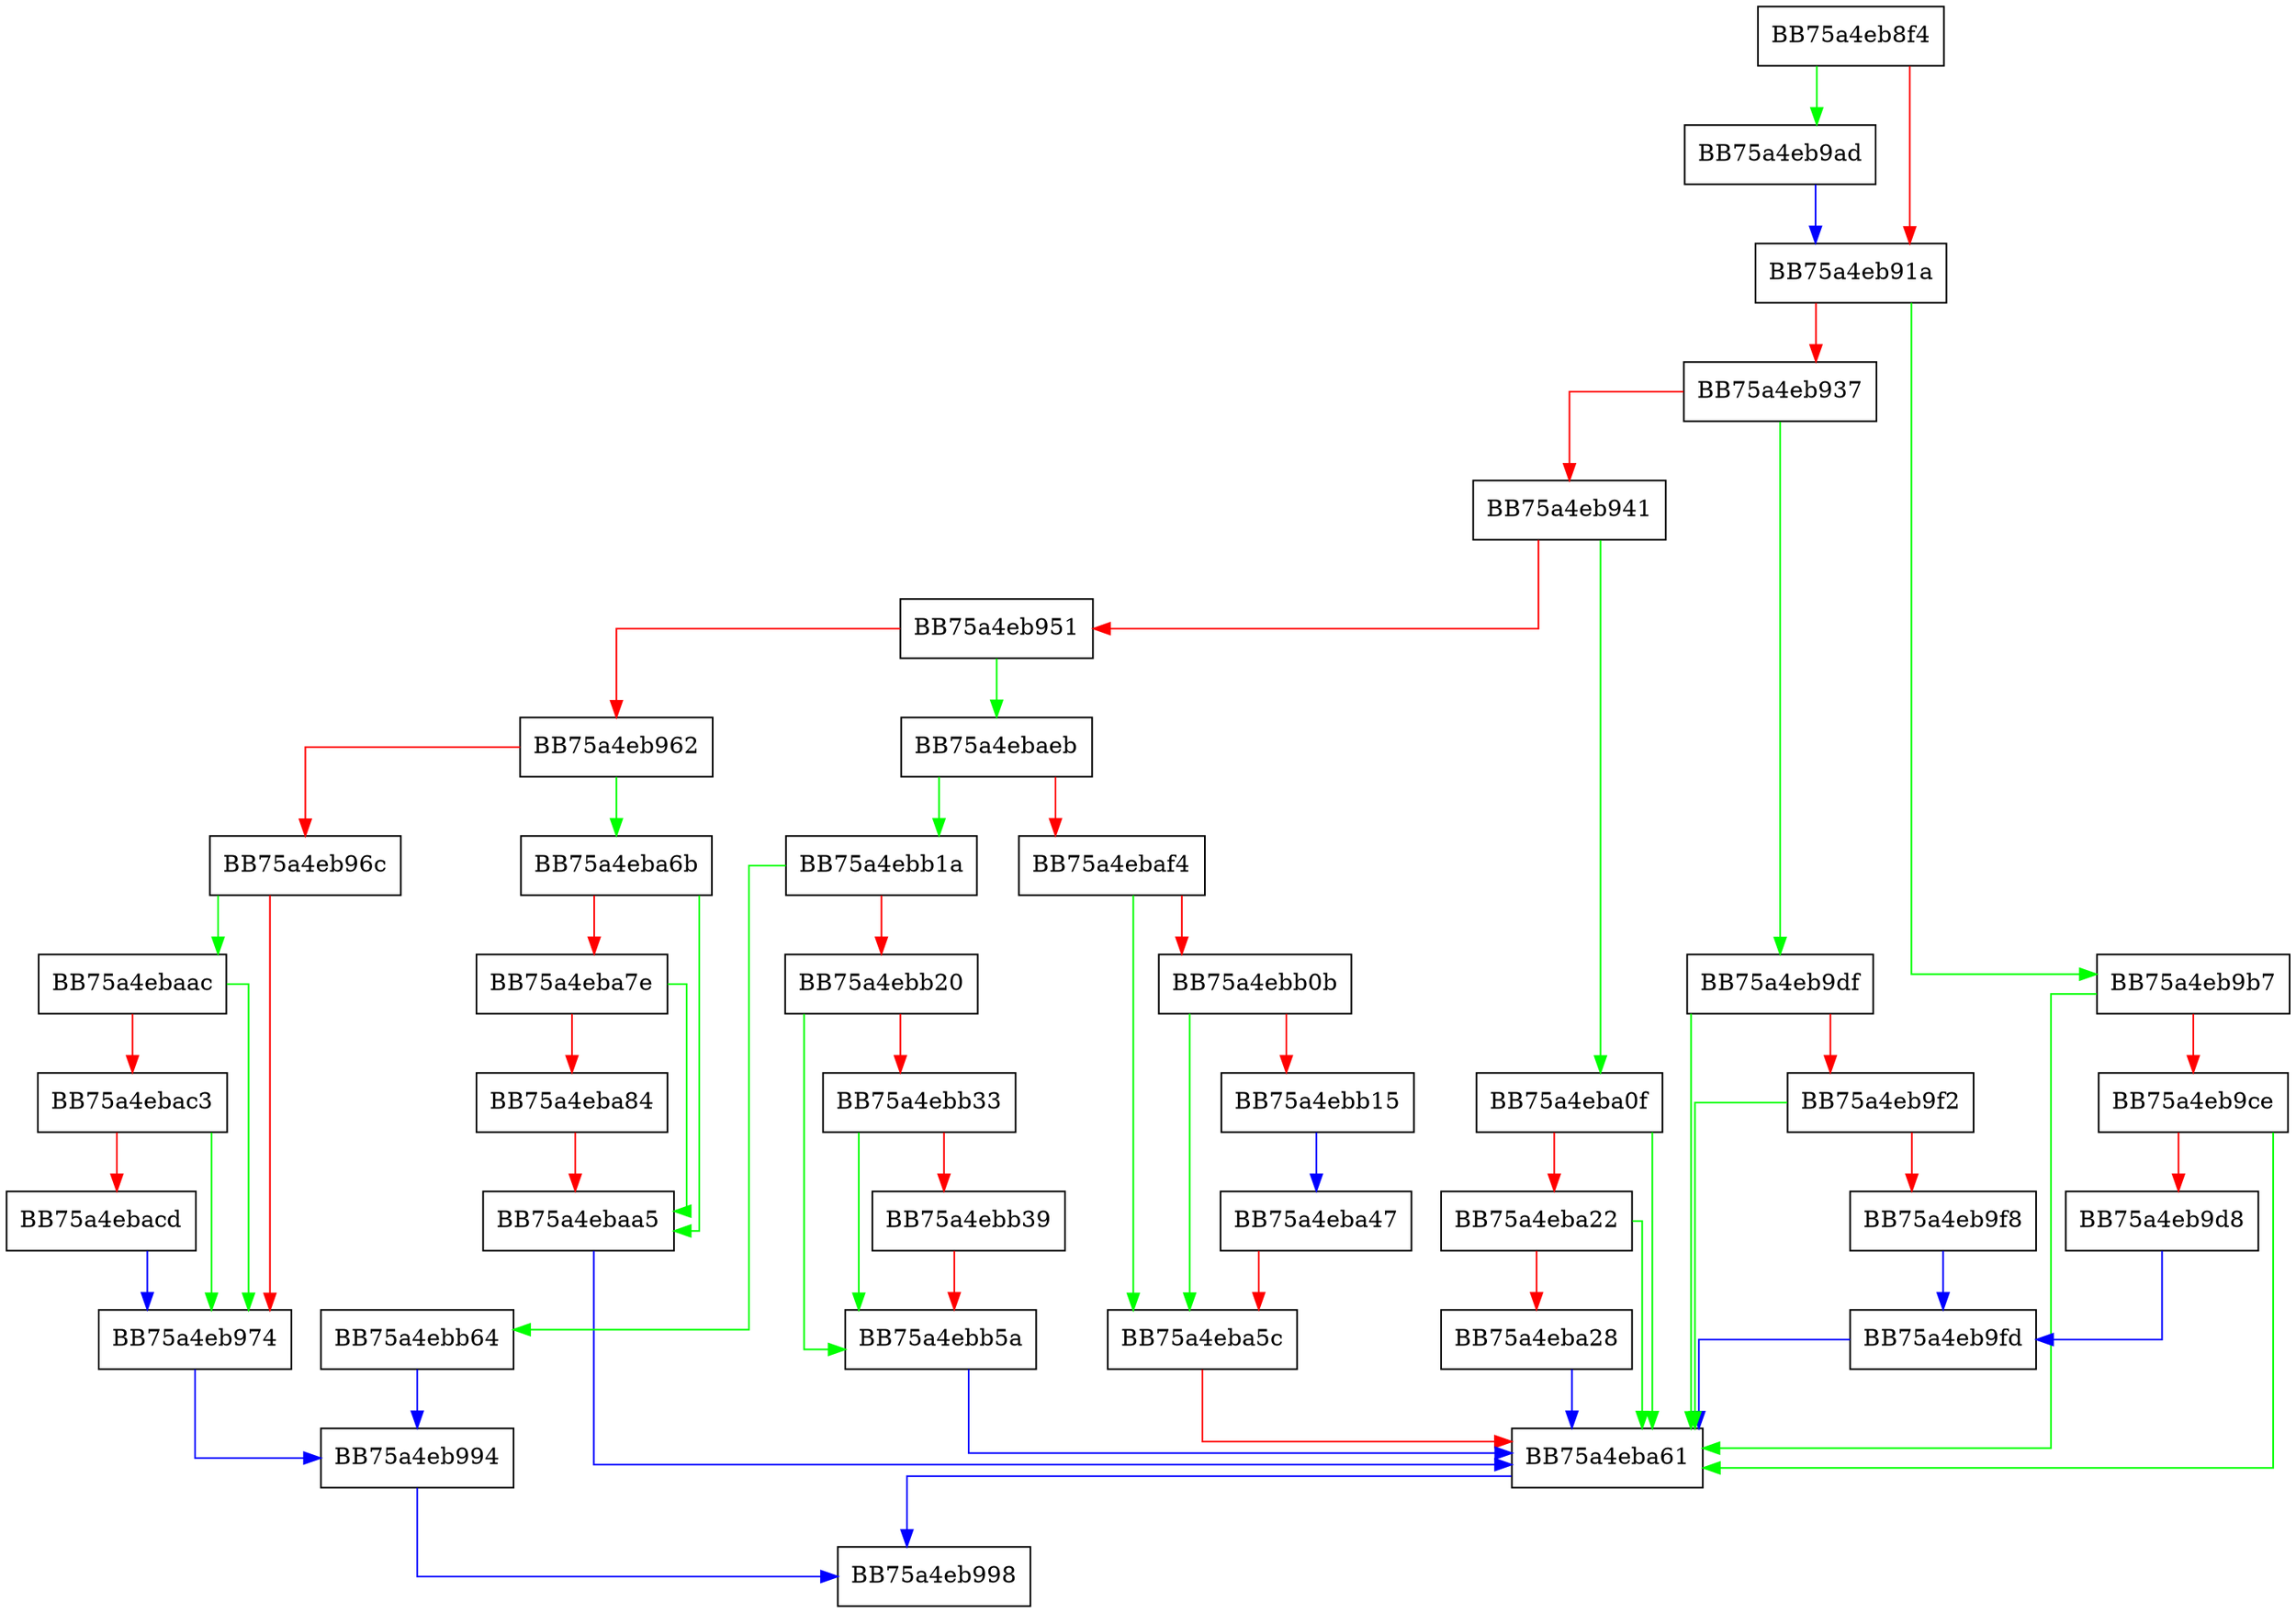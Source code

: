 digraph AdaptRevokeQueryToLatestVersion {
  node [shape="box"];
  graph [splines=ortho];
  BB75a4eb8f4 -> BB75a4eb9ad [color="green"];
  BB75a4eb8f4 -> BB75a4eb91a [color="red"];
  BB75a4eb91a -> BB75a4eb9b7 [color="green"];
  BB75a4eb91a -> BB75a4eb937 [color="red"];
  BB75a4eb937 -> BB75a4eb9df [color="green"];
  BB75a4eb937 -> BB75a4eb941 [color="red"];
  BB75a4eb941 -> BB75a4eba0f [color="green"];
  BB75a4eb941 -> BB75a4eb951 [color="red"];
  BB75a4eb951 -> BB75a4ebaeb [color="green"];
  BB75a4eb951 -> BB75a4eb962 [color="red"];
  BB75a4eb962 -> BB75a4eba6b [color="green"];
  BB75a4eb962 -> BB75a4eb96c [color="red"];
  BB75a4eb96c -> BB75a4ebaac [color="green"];
  BB75a4eb96c -> BB75a4eb974 [color="red"];
  BB75a4eb974 -> BB75a4eb994 [color="blue"];
  BB75a4eb994 -> BB75a4eb998 [color="blue"];
  BB75a4eb9ad -> BB75a4eb91a [color="blue"];
  BB75a4eb9b7 -> BB75a4eba61 [color="green"];
  BB75a4eb9b7 -> BB75a4eb9ce [color="red"];
  BB75a4eb9ce -> BB75a4eba61 [color="green"];
  BB75a4eb9ce -> BB75a4eb9d8 [color="red"];
  BB75a4eb9d8 -> BB75a4eb9fd [color="blue"];
  BB75a4eb9df -> BB75a4eba61 [color="green"];
  BB75a4eb9df -> BB75a4eb9f2 [color="red"];
  BB75a4eb9f2 -> BB75a4eba61 [color="green"];
  BB75a4eb9f2 -> BB75a4eb9f8 [color="red"];
  BB75a4eb9f8 -> BB75a4eb9fd [color="blue"];
  BB75a4eb9fd -> BB75a4eba61 [color="blue"];
  BB75a4eba0f -> BB75a4eba61 [color="green"];
  BB75a4eba0f -> BB75a4eba22 [color="red"];
  BB75a4eba22 -> BB75a4eba61 [color="green"];
  BB75a4eba22 -> BB75a4eba28 [color="red"];
  BB75a4eba28 -> BB75a4eba61 [color="blue"];
  BB75a4eba47 -> BB75a4eba5c [color="red"];
  BB75a4eba5c -> BB75a4eba61 [color="red"];
  BB75a4eba61 -> BB75a4eb998 [color="blue"];
  BB75a4eba6b -> BB75a4ebaa5 [color="green"];
  BB75a4eba6b -> BB75a4eba7e [color="red"];
  BB75a4eba7e -> BB75a4ebaa5 [color="green"];
  BB75a4eba7e -> BB75a4eba84 [color="red"];
  BB75a4eba84 -> BB75a4ebaa5 [color="red"];
  BB75a4ebaa5 -> BB75a4eba61 [color="blue"];
  BB75a4ebaac -> BB75a4eb974 [color="green"];
  BB75a4ebaac -> BB75a4ebac3 [color="red"];
  BB75a4ebac3 -> BB75a4eb974 [color="green"];
  BB75a4ebac3 -> BB75a4ebacd [color="red"];
  BB75a4ebacd -> BB75a4eb974 [color="blue"];
  BB75a4ebaeb -> BB75a4ebb1a [color="green"];
  BB75a4ebaeb -> BB75a4ebaf4 [color="red"];
  BB75a4ebaf4 -> BB75a4eba5c [color="green"];
  BB75a4ebaf4 -> BB75a4ebb0b [color="red"];
  BB75a4ebb0b -> BB75a4eba5c [color="green"];
  BB75a4ebb0b -> BB75a4ebb15 [color="red"];
  BB75a4ebb15 -> BB75a4eba47 [color="blue"];
  BB75a4ebb1a -> BB75a4ebb64 [color="green"];
  BB75a4ebb1a -> BB75a4ebb20 [color="red"];
  BB75a4ebb20 -> BB75a4ebb5a [color="green"];
  BB75a4ebb20 -> BB75a4ebb33 [color="red"];
  BB75a4ebb33 -> BB75a4ebb5a [color="green"];
  BB75a4ebb33 -> BB75a4ebb39 [color="red"];
  BB75a4ebb39 -> BB75a4ebb5a [color="red"];
  BB75a4ebb5a -> BB75a4eba61 [color="blue"];
  BB75a4ebb64 -> BB75a4eb994 [color="blue"];
}